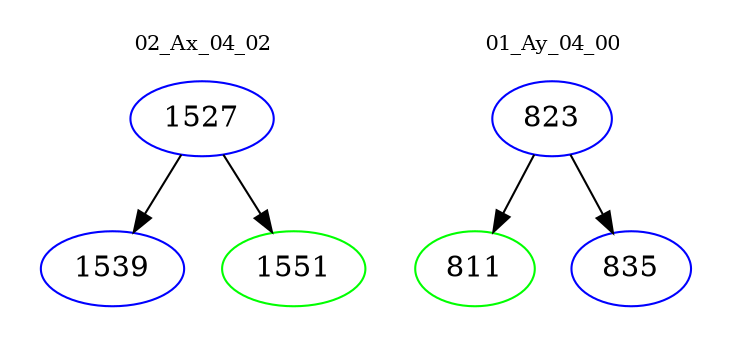 digraph{
subgraph cluster_0 {
color = white
label = "02_Ax_04_02";
fontsize=10;
T0_1527 [label="1527", color="blue"]
T0_1527 -> T0_1539 [color="black"]
T0_1539 [label="1539", color="blue"]
T0_1527 -> T0_1551 [color="black"]
T0_1551 [label="1551", color="green"]
}
subgraph cluster_1 {
color = white
label = "01_Ay_04_00";
fontsize=10;
T1_823 [label="823", color="blue"]
T1_823 -> T1_811 [color="black"]
T1_811 [label="811", color="green"]
T1_823 -> T1_835 [color="black"]
T1_835 [label="835", color="blue"]
}
}
